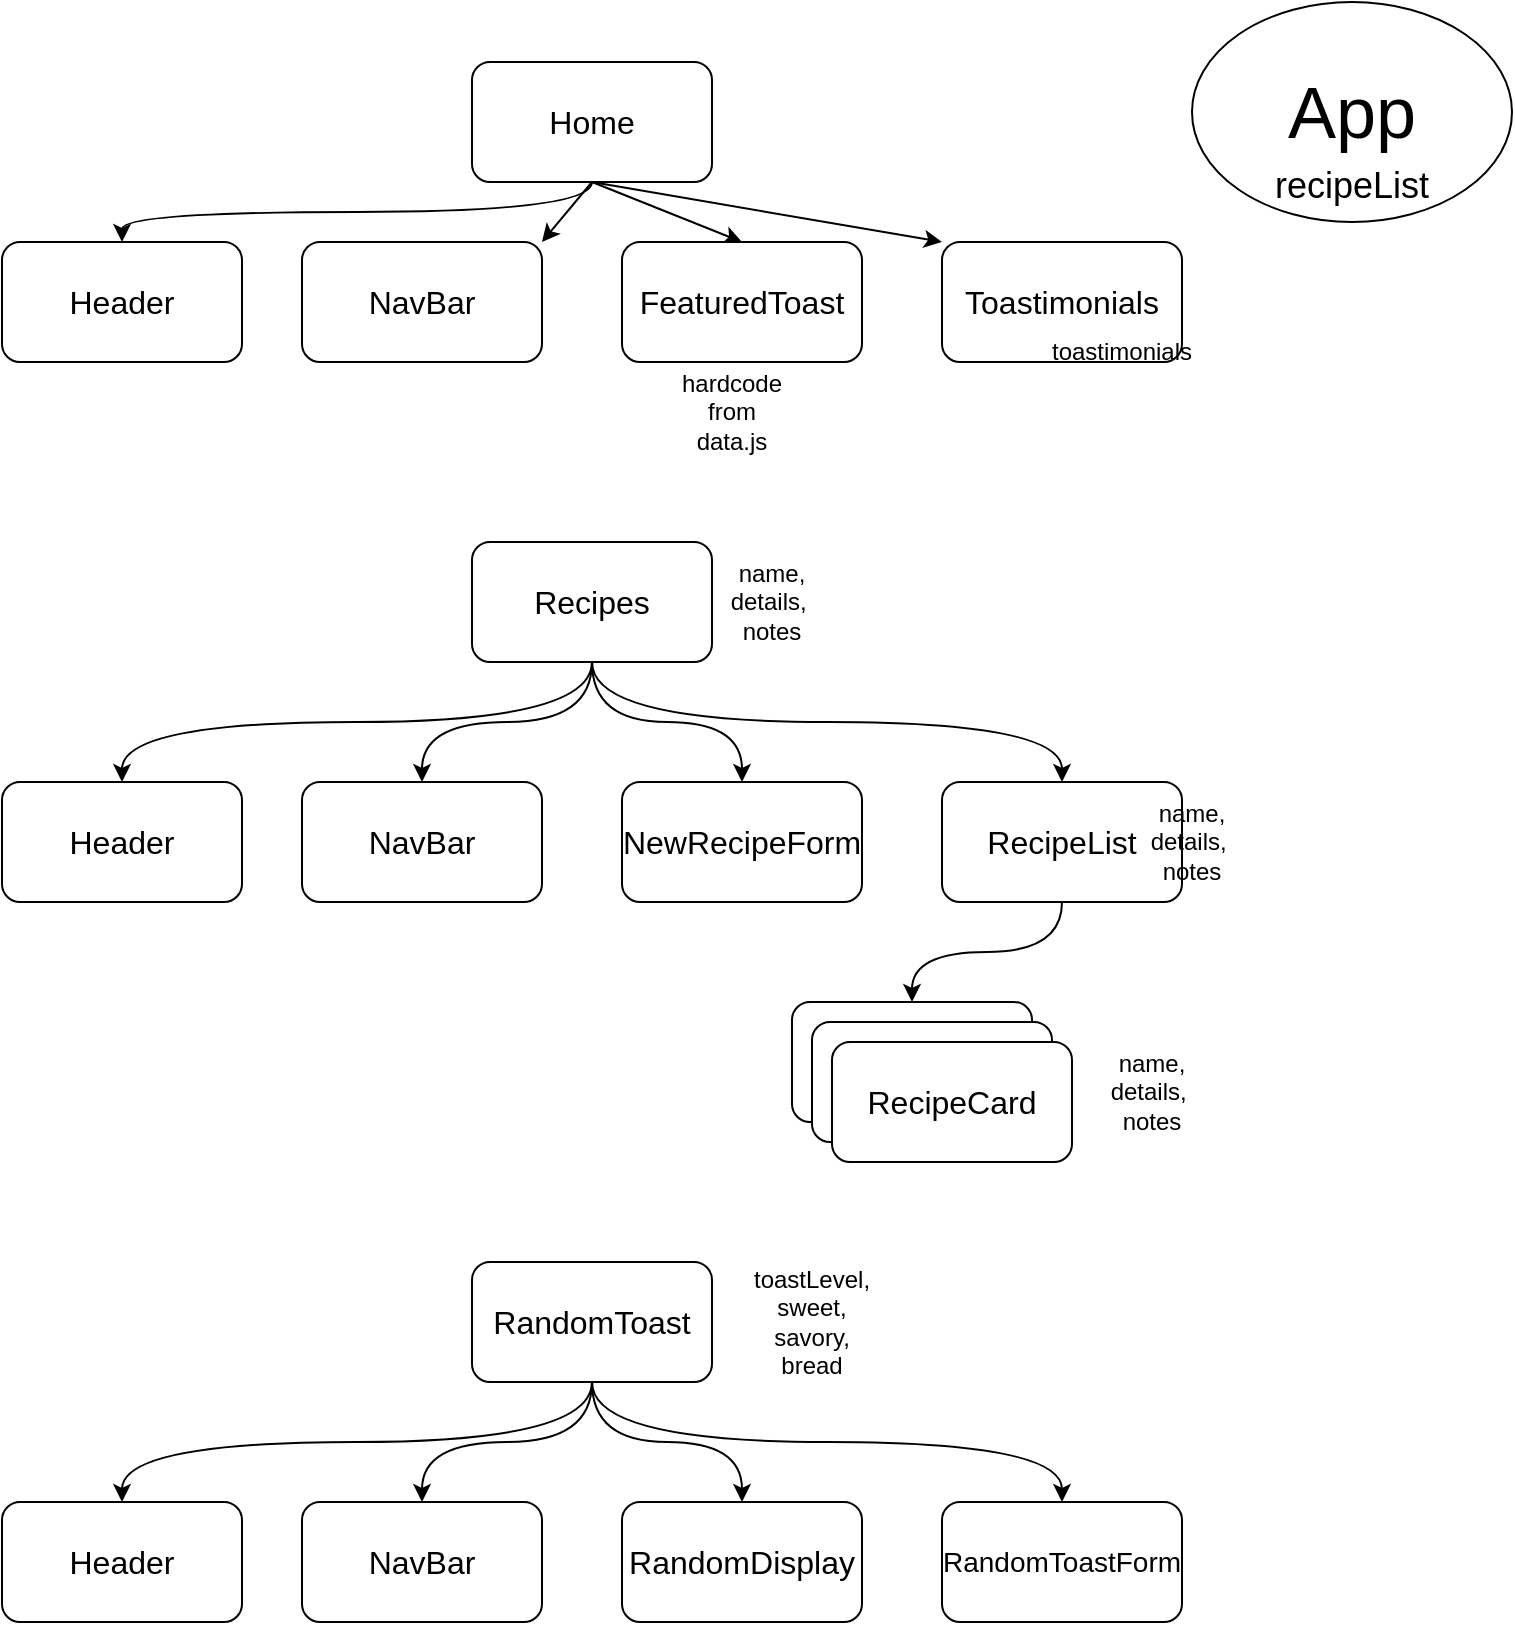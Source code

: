 <mxfile>
    <diagram id="NlrknVpyJGYvvjDeilCZ" name="Page-1">
        <mxGraphModel dx="1139" dy="826" grid="1" gridSize="10" guides="1" tooltips="1" connect="1" arrows="1" fold="1" page="1" pageScale="1" pageWidth="850" pageHeight="1100" math="0" shadow="0">
            <root>
                <mxCell id="0"/>
                <mxCell id="1" parent="0"/>
                <mxCell id="6" style="edgeStyle=none;html=1;entryX=1;entryY=0;entryDx=0;entryDy=0;fontSize=18;exitX=0.5;exitY=1;exitDx=0;exitDy=0;" parent="1" source="2" target="3" edge="1">
                    <mxGeometry relative="1" as="geometry">
                        <mxPoint x="380" y="120" as="sourcePoint"/>
                    </mxGeometry>
                </mxCell>
                <mxCell id="7" style="edgeStyle=none;html=1;exitX=0.5;exitY=1;exitDx=0;exitDy=0;entryX=0.5;entryY=0;entryDx=0;entryDy=0;fontSize=18;" parent="1" source="2" target="4" edge="1">
                    <mxGeometry relative="1" as="geometry"/>
                </mxCell>
                <mxCell id="8" style="edgeStyle=none;html=1;exitX=0.5;exitY=1;exitDx=0;exitDy=0;entryX=0;entryY=0;entryDx=0;entryDy=0;fontSize=18;" parent="1" source="2" target="5" edge="1">
                    <mxGeometry relative="1" as="geometry"/>
                </mxCell>
                <mxCell id="41" style="edgeStyle=orthogonalEdgeStyle;curved=1;html=1;exitX=0.5;exitY=1;exitDx=0;exitDy=0;entryX=0.5;entryY=0;entryDx=0;entryDy=0;fontSize=18;" edge="1" parent="1" source="2" target="38">
                    <mxGeometry relative="1" as="geometry"/>
                </mxCell>
                <mxCell id="2" value="&lt;font size=&quot;3&quot;&gt;Home&lt;/font&gt;" style="rounded=1;whiteSpace=wrap;html=1;" parent="1" vertex="1">
                    <mxGeometry x="320" y="40" width="120" height="60" as="geometry"/>
                </mxCell>
                <mxCell id="3" value="&lt;font size=&quot;3&quot;&gt;NavBar&lt;/font&gt;" style="rounded=1;whiteSpace=wrap;html=1;" parent="1" vertex="1">
                    <mxGeometry x="235" y="130" width="120" height="60" as="geometry"/>
                </mxCell>
                <mxCell id="4" value="&lt;font size=&quot;3&quot;&gt;FeaturedToast&lt;/font&gt;" style="rounded=1;whiteSpace=wrap;html=1;" parent="1" vertex="1">
                    <mxGeometry x="395" y="130" width="120" height="60" as="geometry"/>
                </mxCell>
                <mxCell id="5" value="&lt;font size=&quot;3&quot;&gt;Toastimonials&lt;/font&gt;" style="rounded=1;whiteSpace=wrap;html=1;" parent="1" vertex="1">
                    <mxGeometry x="555" y="130" width="120" height="60" as="geometry"/>
                </mxCell>
                <mxCell id="12" style="edgeStyle=orthogonalEdgeStyle;curved=1;html=1;exitX=0.5;exitY=1;exitDx=0;exitDy=0;entryX=0.5;entryY=0;entryDx=0;entryDy=0;fontSize=18;" parent="1" source="9" target="10" edge="1">
                    <mxGeometry relative="1" as="geometry"/>
                </mxCell>
                <mxCell id="18" style="edgeStyle=orthogonalEdgeStyle;curved=1;html=1;exitX=0.5;exitY=1;exitDx=0;exitDy=0;entryX=0.5;entryY=0;entryDx=0;entryDy=0;fontSize=18;" parent="1" source="9" target="13" edge="1">
                    <mxGeometry relative="1" as="geometry"/>
                </mxCell>
                <mxCell id="19" style="edgeStyle=orthogonalEdgeStyle;curved=1;html=1;exitX=0.5;exitY=1;exitDx=0;exitDy=0;entryX=0.5;entryY=0;entryDx=0;entryDy=0;fontSize=18;" parent="1" source="9" target="14" edge="1">
                    <mxGeometry relative="1" as="geometry"/>
                </mxCell>
                <mxCell id="42" style="edgeStyle=orthogonalEdgeStyle;curved=1;html=1;exitX=0.5;exitY=1;exitDx=0;exitDy=0;entryX=0.5;entryY=0;entryDx=0;entryDy=0;fontSize=18;" edge="1" parent="1" source="9" target="40">
                    <mxGeometry relative="1" as="geometry"/>
                </mxCell>
                <mxCell id="9" value="&lt;font size=&quot;3&quot;&gt;Recipes&lt;/font&gt;" style="rounded=1;whiteSpace=wrap;html=1;" parent="1" vertex="1">
                    <mxGeometry x="320" y="280" width="120" height="60" as="geometry"/>
                </mxCell>
                <mxCell id="10" value="&lt;font size=&quot;3&quot;&gt;NavBar&lt;/font&gt;" style="rounded=1;whiteSpace=wrap;html=1;" parent="1" vertex="1">
                    <mxGeometry x="235" y="400" width="120" height="60" as="geometry"/>
                </mxCell>
                <mxCell id="13" value="&lt;font size=&quot;3&quot;&gt;NewRecipeForm&lt;br&gt;&lt;/font&gt;" style="rounded=1;whiteSpace=wrap;html=1;" parent="1" vertex="1">
                    <mxGeometry x="395" y="400" width="120" height="60" as="geometry"/>
                </mxCell>
                <mxCell id="20" style="edgeStyle=orthogonalEdgeStyle;curved=1;html=1;exitX=0.5;exitY=1;exitDx=0;exitDy=0;entryX=0.5;entryY=0;entryDx=0;entryDy=0;fontSize=18;" parent="1" source="14" target="15" edge="1">
                    <mxGeometry relative="1" as="geometry"/>
                </mxCell>
                <mxCell id="14" value="&lt;font size=&quot;3&quot;&gt;RecipeList&lt;br&gt;&lt;/font&gt;" style="rounded=1;whiteSpace=wrap;html=1;" parent="1" vertex="1">
                    <mxGeometry x="555" y="400" width="120" height="60" as="geometry"/>
                </mxCell>
                <mxCell id="15" value="&lt;font size=&quot;3&quot;&gt;RecipeList&lt;br&gt;&lt;/font&gt;" style="rounded=1;whiteSpace=wrap;html=1;" parent="1" vertex="1">
                    <mxGeometry x="480" y="510" width="120" height="60" as="geometry"/>
                </mxCell>
                <mxCell id="16" value="&lt;font size=&quot;3&quot;&gt;RecipeList&lt;br&gt;&lt;/font&gt;" style="rounded=1;whiteSpace=wrap;html=1;" parent="1" vertex="1">
                    <mxGeometry x="490" y="520" width="120" height="60" as="geometry"/>
                </mxCell>
                <mxCell id="17" value="&lt;font size=&quot;3&quot;&gt;RecipeCard&lt;br&gt;&lt;/font&gt;" style="rounded=1;whiteSpace=wrap;html=1;" parent="1" vertex="1">
                    <mxGeometry x="500" y="530" width="120" height="60" as="geometry"/>
                </mxCell>
                <mxCell id="23" style="edgeStyle=orthogonalEdgeStyle;curved=1;html=1;exitX=0.5;exitY=1;exitDx=0;exitDy=0;entryX=0.5;entryY=0;entryDx=0;entryDy=0;fontSize=18;" parent="1" source="21" target="22" edge="1">
                    <mxGeometry relative="1" as="geometry"/>
                </mxCell>
                <mxCell id="26" style="edgeStyle=orthogonalEdgeStyle;curved=1;html=1;exitX=0.5;exitY=1;exitDx=0;exitDy=0;entryX=0.5;entryY=0;entryDx=0;entryDy=0;fontSize=18;" parent="1" source="21" target="24" edge="1">
                    <mxGeometry relative="1" as="geometry"/>
                </mxCell>
                <mxCell id="27" style="edgeStyle=orthogonalEdgeStyle;curved=1;html=1;exitX=0.5;exitY=1;exitDx=0;exitDy=0;entryX=0.5;entryY=0;entryDx=0;entryDy=0;fontSize=18;" parent="1" source="21" target="25" edge="1">
                    <mxGeometry relative="1" as="geometry"/>
                </mxCell>
                <mxCell id="43" style="edgeStyle=orthogonalEdgeStyle;curved=1;html=1;exitX=0.5;exitY=1;exitDx=0;exitDy=0;entryX=0.5;entryY=0;entryDx=0;entryDy=0;fontSize=18;" edge="1" parent="1" source="21" target="39">
                    <mxGeometry relative="1" as="geometry"/>
                </mxCell>
                <mxCell id="21" value="&lt;font size=&quot;3&quot;&gt;RandomToast&lt;/font&gt;" style="rounded=1;whiteSpace=wrap;html=1;" parent="1" vertex="1">
                    <mxGeometry x="320" y="640" width="120" height="60" as="geometry"/>
                </mxCell>
                <mxCell id="22" value="&lt;font size=&quot;3&quot;&gt;NavBar&lt;/font&gt;" style="rounded=1;whiteSpace=wrap;html=1;" parent="1" vertex="1">
                    <mxGeometry x="235" y="760" width="120" height="60" as="geometry"/>
                </mxCell>
                <mxCell id="24" value="&lt;font size=&quot;3&quot;&gt;RandomDisplay&lt;/font&gt;" style="rounded=1;whiteSpace=wrap;html=1;" parent="1" vertex="1">
                    <mxGeometry x="395" y="760" width="120" height="60" as="geometry"/>
                </mxCell>
                <mxCell id="25" value="&lt;font style=&quot;font-size: 14px&quot;&gt;RandomToastForm&lt;/font&gt;" style="rounded=1;whiteSpace=wrap;html=1;" parent="1" vertex="1">
                    <mxGeometry x="555" y="760" width="120" height="60" as="geometry"/>
                </mxCell>
                <mxCell id="29" value="toastimonials" style="text;html=1;strokeColor=none;fillColor=none;align=center;verticalAlign=middle;whiteSpace=wrap;rounded=0;" vertex="1" parent="1">
                    <mxGeometry x="600" y="170" width="90" height="30" as="geometry"/>
                </mxCell>
                <mxCell id="30" value="hardcode from data.js" style="text;html=1;strokeColor=none;fillColor=none;align=center;verticalAlign=middle;whiteSpace=wrap;rounded=0;" vertex="1" parent="1">
                    <mxGeometry x="420" y="190" width="60" height="50" as="geometry"/>
                </mxCell>
                <mxCell id="31" value="name, details,&amp;nbsp;&lt;br&gt;notes" style="text;html=1;strokeColor=none;fillColor=none;align=center;verticalAlign=middle;whiteSpace=wrap;rounded=0;" vertex="1" parent="1">
                    <mxGeometry x="630" y="540" width="60" height="30" as="geometry"/>
                </mxCell>
                <mxCell id="32" value="name, details,&amp;nbsp;&lt;br&gt;notes" style="text;html=1;strokeColor=none;fillColor=none;align=center;verticalAlign=middle;whiteSpace=wrap;rounded=0;" vertex="1" parent="1">
                    <mxGeometry x="650" y="415" width="60" height="30" as="geometry"/>
                </mxCell>
                <mxCell id="33" value="name, details,&amp;nbsp;&lt;br&gt;notes" style="text;html=1;strokeColor=none;fillColor=none;align=center;verticalAlign=middle;whiteSpace=wrap;rounded=0;" vertex="1" parent="1">
                    <mxGeometry x="440" y="295" width="60" height="30" as="geometry"/>
                </mxCell>
                <mxCell id="34" value="toastLevel,&lt;br&gt;sweet,&lt;br&gt;savory,&lt;br&gt;bread" style="text;html=1;strokeColor=none;fillColor=none;align=center;verticalAlign=middle;whiteSpace=wrap;rounded=0;" vertex="1" parent="1">
                    <mxGeometry x="460" y="637.5" width="60" height="65" as="geometry"/>
                </mxCell>
                <mxCell id="35" value="&lt;font style=&quot;font-size: 36px&quot;&gt;App&lt;/font&gt;" style="ellipse;whiteSpace=wrap;html=1;" vertex="1" parent="1">
                    <mxGeometry x="680" y="10" width="160" height="110" as="geometry"/>
                </mxCell>
                <mxCell id="36" value="&lt;font style=&quot;font-size: 18px&quot;&gt;recipeList&lt;/font&gt;" style="text;html=1;strokeColor=none;fillColor=none;align=center;verticalAlign=middle;whiteSpace=wrap;rounded=0;fontSize=36;" vertex="1" parent="1">
                    <mxGeometry x="730" y="80" width="60" height="30" as="geometry"/>
                </mxCell>
                <mxCell id="38" value="&lt;font size=&quot;3&quot;&gt;Header&lt;/font&gt;" style="rounded=1;whiteSpace=wrap;html=1;" vertex="1" parent="1">
                    <mxGeometry x="85" y="130" width="120" height="60" as="geometry"/>
                </mxCell>
                <mxCell id="39" value="&lt;font size=&quot;3&quot;&gt;Header&lt;/font&gt;" style="rounded=1;whiteSpace=wrap;html=1;" vertex="1" parent="1">
                    <mxGeometry x="85" y="760" width="120" height="60" as="geometry"/>
                </mxCell>
                <mxCell id="40" value="&lt;font size=&quot;3&quot;&gt;Header&lt;/font&gt;" style="rounded=1;whiteSpace=wrap;html=1;" vertex="1" parent="1">
                    <mxGeometry x="85" y="400" width="120" height="60" as="geometry"/>
                </mxCell>
            </root>
        </mxGraphModel>
    </diagram>
</mxfile>